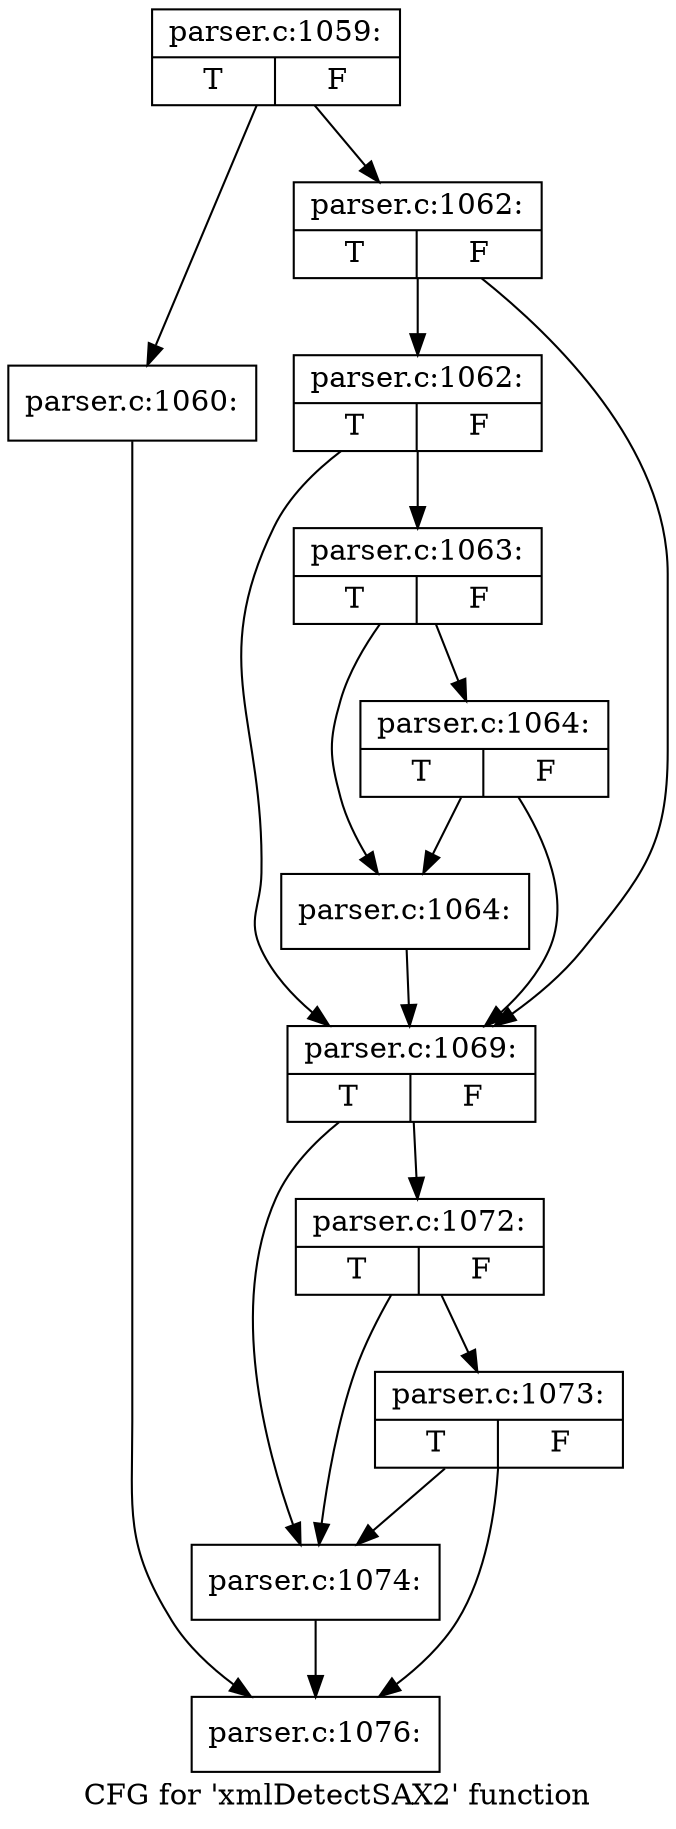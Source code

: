 digraph "CFG for 'xmlDetectSAX2' function" {
	label="CFG for 'xmlDetectSAX2' function";

	Node0x613bb40 [shape=record,label="{parser.c:1059:|{<s0>T|<s1>F}}"];
	Node0x613bb40 -> Node0x613db50;
	Node0x613bb40 -> Node0x613dba0;
	Node0x613db50 [shape=record,label="{parser.c:1060:}"];
	Node0x613db50 -> Node0x6140830;
	Node0x613dba0 [shape=record,label="{parser.c:1062:|{<s0>T|<s1>F}}"];
	Node0x613dba0 -> Node0x6104b40;
	Node0x613dba0 -> Node0x6104a70;
	Node0x6104b40 [shape=record,label="{parser.c:1062:|{<s0>T|<s1>F}}"];
	Node0x6104b40 -> Node0x6104ac0;
	Node0x6104b40 -> Node0x6104a70;
	Node0x6104ac0 [shape=record,label="{parser.c:1063:|{<s0>T|<s1>F}}"];
	Node0x6104ac0 -> Node0x6104a20;
	Node0x6104ac0 -> Node0x613eb70;
	Node0x613eb70 [shape=record,label="{parser.c:1064:|{<s0>T|<s1>F}}"];
	Node0x613eb70 -> Node0x6104a20;
	Node0x613eb70 -> Node0x6104a70;
	Node0x6104a20 [shape=record,label="{parser.c:1064:}"];
	Node0x6104a20 -> Node0x6104a70;
	Node0x6104a70 [shape=record,label="{parser.c:1069:|{<s0>T|<s1>F}}"];
	Node0x6104a70 -> Node0x61407e0;
	Node0x6104a70 -> Node0x6140900;
	Node0x6140900 [shape=record,label="{parser.c:1072:|{<s0>T|<s1>F}}"];
	Node0x6140900 -> Node0x61407e0;
	Node0x6140900 -> Node0x6140880;
	Node0x6140880 [shape=record,label="{parser.c:1073:|{<s0>T|<s1>F}}"];
	Node0x6140880 -> Node0x61407e0;
	Node0x6140880 -> Node0x6140830;
	Node0x61407e0 [shape=record,label="{parser.c:1074:}"];
	Node0x61407e0 -> Node0x6140830;
	Node0x6140830 [shape=record,label="{parser.c:1076:}"];
}

